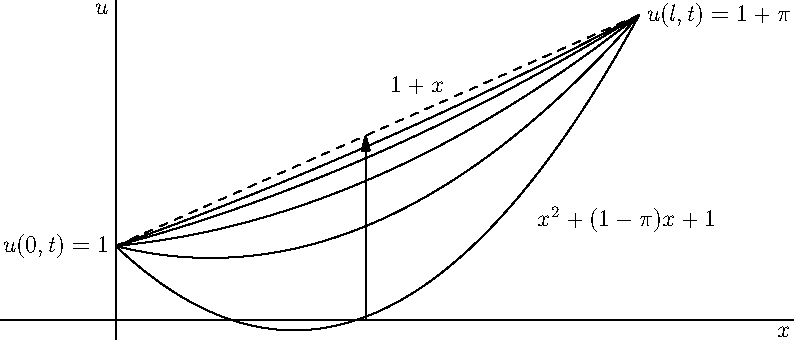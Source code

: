 size(14cm,6cm,IgnoreAspect);
import graph;
xaxis("$x$");
yaxis("$u$");


draw((0,1)--(pi,1+pi),dashed);

label("$u(0,t)=1$",(0,1),W);
label("$u(l,t)=1+\pi$",(pi,pi+1),E);

real f1(real x) {return x^2 + (1-pi)*x + 1;}
real f2(real x) {return (1/2)*(x^2 - pi* x) + x + 1;}
real f3(real x) {return (1/4)*(x^2 - pi* x) + x + 1;}
real f4(real x) {return (1/8)*(x^2 - pi* x) + x + 1;}
real f5(real x) {return (1/(16))*(x^2 - pi* x) + x + 1;}

draw(graph(f1,0,pi));
draw(graph(f2,0,pi));
draw(graph(f3,0,pi));
draw(graph(f4,0,pi));
draw(graph(f5,0,pi));

label("$x^2 + (1-\pi)x + 1$",(2.5,1.6),SE);
label("$1 + x$",(2,3),NW);

draw((1.5,0)--(1.5,2.5),Arrow);
